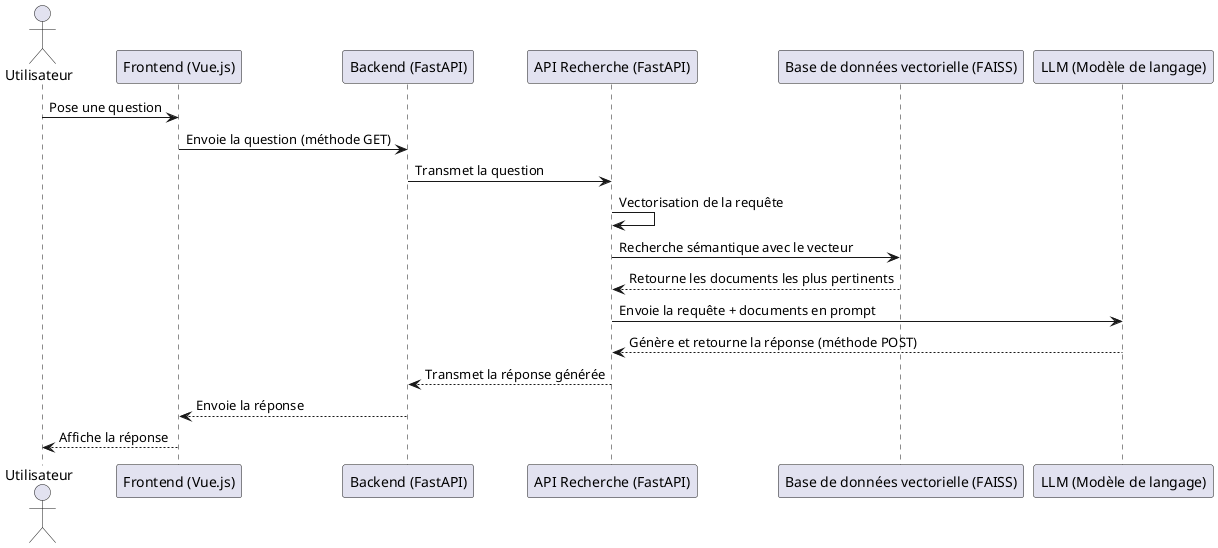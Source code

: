 @startuml Ask_Question
actor Utilisateur
participant "Frontend (Vue.js)" as Front
participant "Backend (FastAPI)" as Backend
participant "API Recherche (FastAPI)" as APIRecherche
participant "Base de données vectorielle (FAISS)" as DB
participant "LLM (Modèle de langage)" as LLM

Utilisateur -> Front : Pose une question
Front -> Backend : Envoie la question (méthode GET)
Backend -> APIRecherche : Transmet la question
APIRecherche -> APIRecherche : Vectorisation de la requête
APIRecherche -> DB : Recherche sémantique avec le vecteur
DB --> APIRecherche : Retourne les documents les plus pertinents
APIRecherche -> LLM : Envoie la requête + documents en prompt
LLM --> APIRecherche : Génère et retourne la réponse (méthode POST)
APIRecherche --> Backend : Transmet la réponse générée
Backend --> Front : Envoie la réponse
Front --> Utilisateur : Affiche la réponse

@enduml